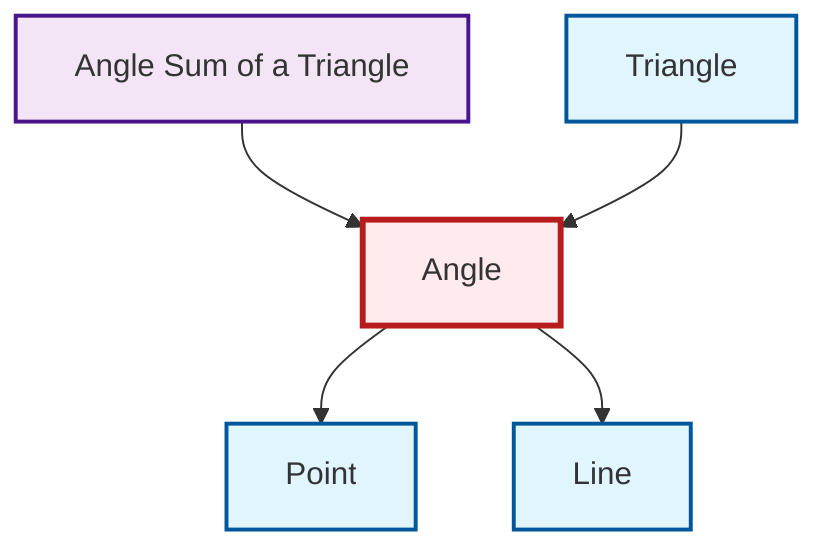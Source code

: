 graph TD
    classDef definition fill:#e1f5fe,stroke:#01579b,stroke-width:2px
    classDef theorem fill:#f3e5f5,stroke:#4a148c,stroke-width:2px
    classDef axiom fill:#fff3e0,stroke:#e65100,stroke-width:2px
    classDef example fill:#e8f5e9,stroke:#1b5e20,stroke-width:2px
    classDef current fill:#ffebee,stroke:#b71c1c,stroke-width:3px
    def-line["Line"]:::definition
    def-triangle["Triangle"]:::definition
    def-point["Point"]:::definition
    def-angle["Angle"]:::definition
    thm-angle-sum-triangle["Angle Sum of a Triangle"]:::theorem
    def-angle --> def-point
    thm-angle-sum-triangle --> def-angle
    def-triangle --> def-angle
    def-angle --> def-line
    class def-angle current